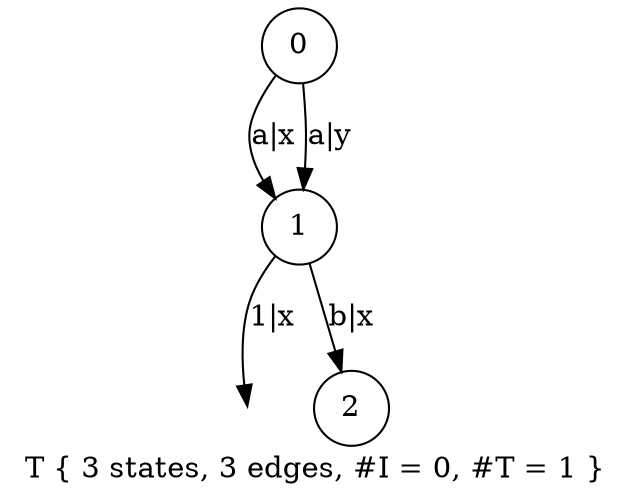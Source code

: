 digraph vcsn {
label="T { 3 states, 3 edges, #I = 0, #T = 1 }";
node [shape=circle];
"T0" [label="0"];
"T2" [style=invis,label="",width=.01,height=.01];
"T1" -> "T2"[label="1|x "];
"T1" [label="1"];
"T3" [label="2"];
"T0" -> "T1"[label="a|x "];
"T0" -> "T1"[label="a|y "];
"T1" -> "T3"[label="b|x "];
}
